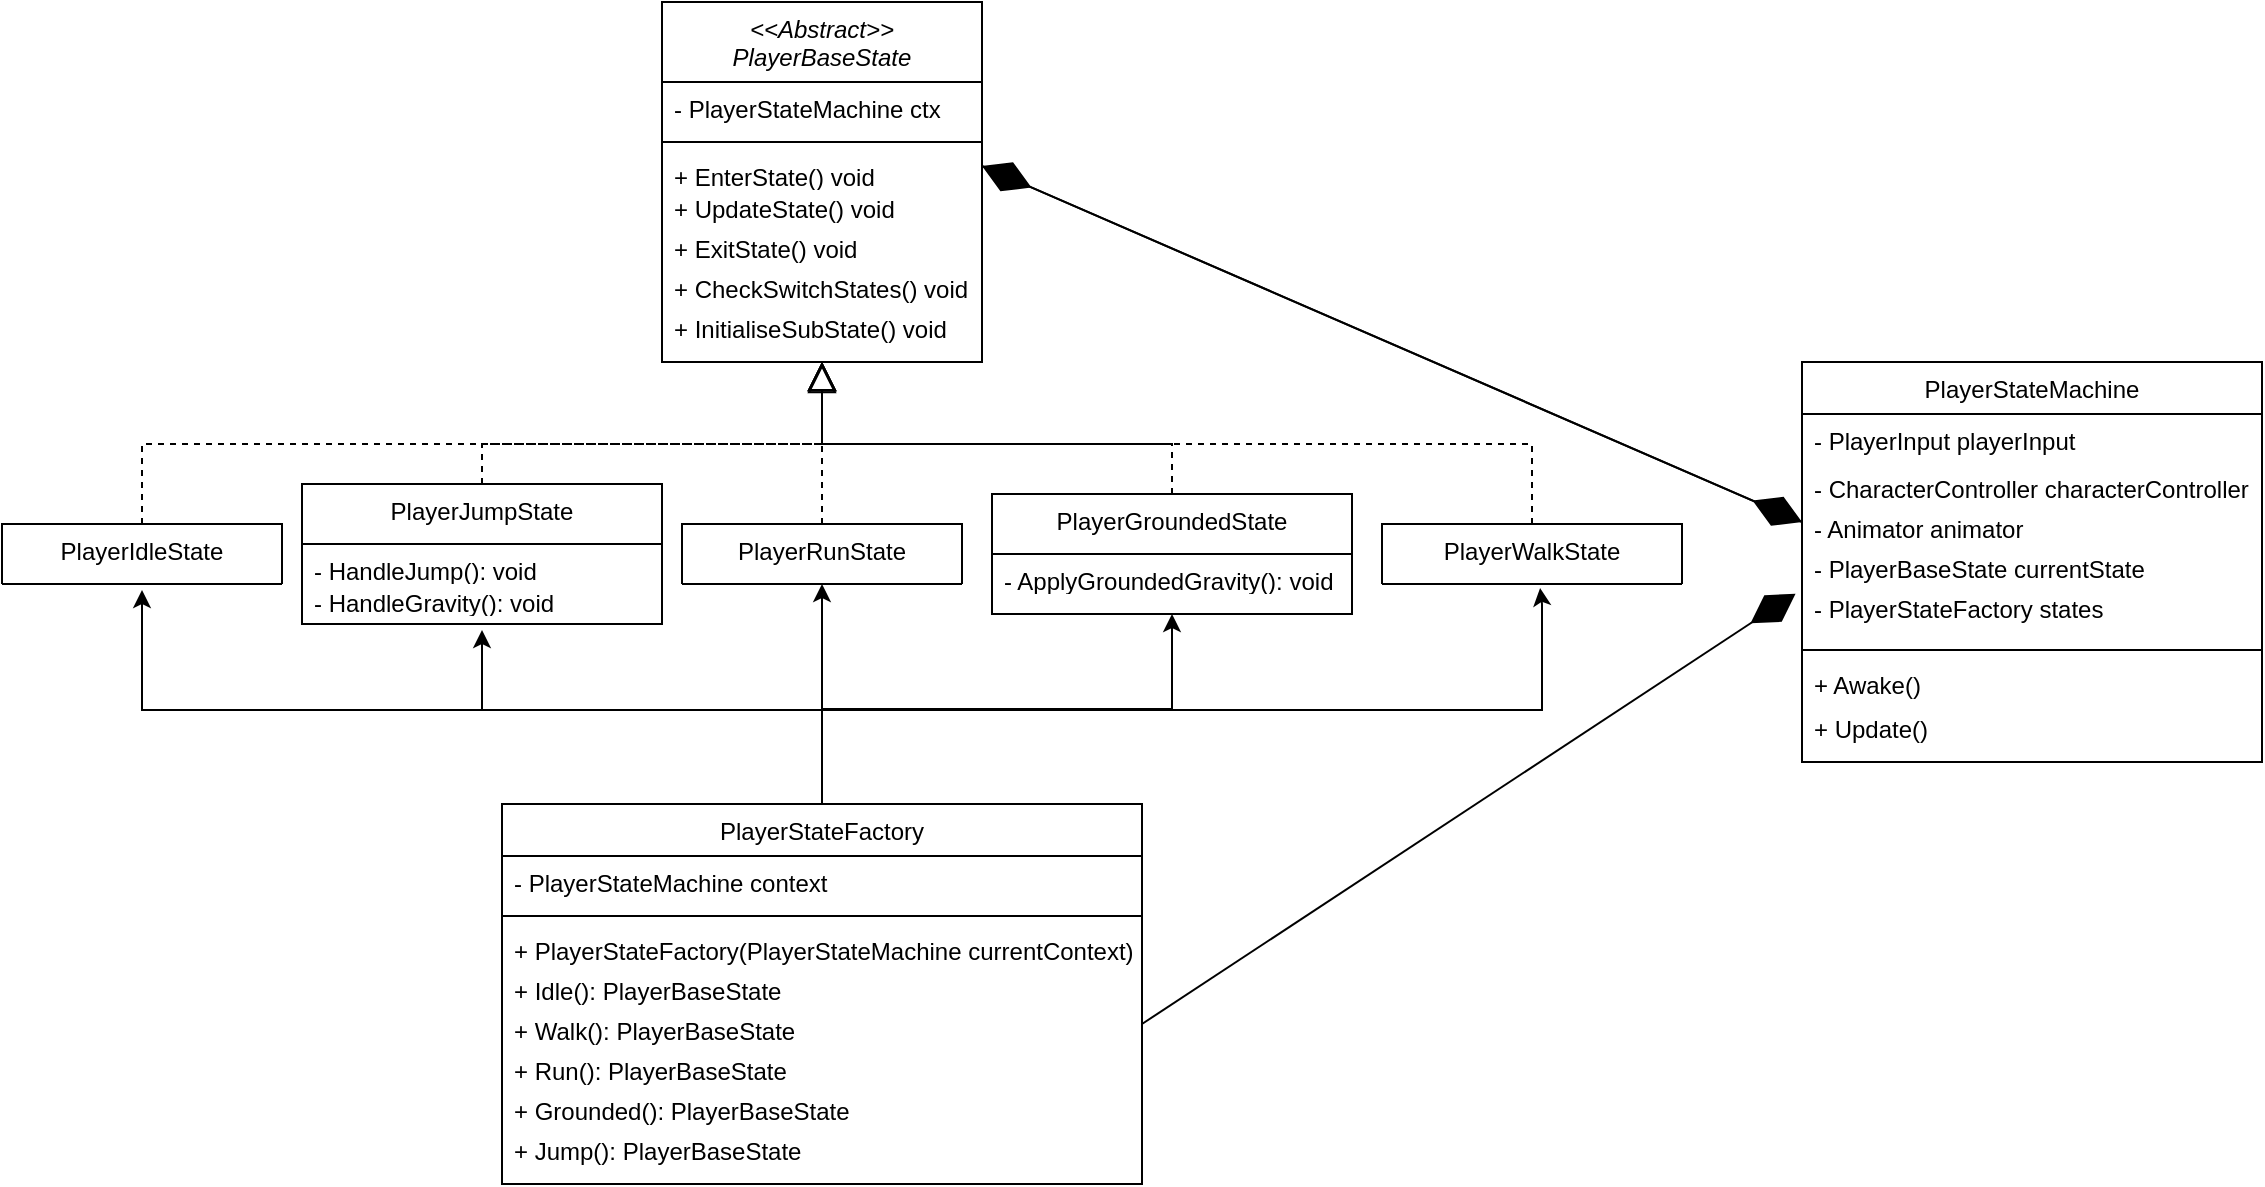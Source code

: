 <mxfile version="24.8.6">
  <diagram id="C5RBs43oDa-KdzZeNtuy" name="Page-1">
    <mxGraphModel dx="1224" dy="794" grid="1" gridSize="10" guides="1" tooltips="1" connect="1" arrows="1" fold="1" page="1" pageScale="1" pageWidth="1169" pageHeight="827" math="0" shadow="0">
      <root>
        <mxCell id="WIyWlLk6GJQsqaUBKTNV-0" />
        <mxCell id="WIyWlLk6GJQsqaUBKTNV-1" parent="WIyWlLk6GJQsqaUBKTNV-0" />
        <mxCell id="zkfFHV4jXpPFQw0GAbJ--0" value="&lt;&lt;Abstract&gt;&gt;&#xa;PlayerBaseState" style="swimlane;fontStyle=2;align=center;verticalAlign=top;childLayout=stackLayout;horizontal=1;startSize=40;horizontalStack=0;resizeParent=1;resizeLast=0;collapsible=1;marginBottom=0;rounded=0;shadow=0;strokeWidth=1;" parent="WIyWlLk6GJQsqaUBKTNV-1" vertex="1">
          <mxGeometry x="330" y="39" width="160" height="180" as="geometry">
            <mxRectangle x="210" y="30" width="160" height="26" as="alternateBounds" />
          </mxGeometry>
        </mxCell>
        <mxCell id="IB5n-BbZz4zAIHmxUB1l-0" value="- PlayerStateMachine ctx" style="text;align=left;verticalAlign=top;spacingLeft=4;spacingRight=4;overflow=hidden;rotatable=0;points=[[0,0.5],[1,0.5]];portConstraint=eastwest;rounded=0;shadow=0;html=0;" parent="zkfFHV4jXpPFQw0GAbJ--0" vertex="1">
          <mxGeometry y="40" width="160" height="26" as="geometry" />
        </mxCell>
        <mxCell id="zkfFHV4jXpPFQw0GAbJ--4" value="" style="line;html=1;strokeWidth=1;align=left;verticalAlign=middle;spacingTop=-1;spacingLeft=3;spacingRight=3;rotatable=0;labelPosition=right;points=[];portConstraint=eastwest;" parent="zkfFHV4jXpPFQw0GAbJ--0" vertex="1">
          <mxGeometry y="66" width="160" height="8" as="geometry" />
        </mxCell>
        <mxCell id="zkfFHV4jXpPFQw0GAbJ--5" value="+ EnterState() void" style="text;align=left;verticalAlign=top;spacingLeft=4;spacingRight=4;overflow=hidden;rotatable=0;points=[[0,0.5],[1,0.5]];portConstraint=eastwest;" parent="zkfFHV4jXpPFQw0GAbJ--0" vertex="1">
          <mxGeometry y="74" width="160" height="16" as="geometry" />
        </mxCell>
        <mxCell id="IB5n-BbZz4zAIHmxUB1l-1" value="+ UpdateState() void" style="text;align=left;verticalAlign=top;spacingLeft=4;spacingRight=4;overflow=hidden;rotatable=0;points=[[0,0.5],[1,0.5]];portConstraint=eastwest;" parent="zkfFHV4jXpPFQw0GAbJ--0" vertex="1">
          <mxGeometry y="90" width="160" height="20" as="geometry" />
        </mxCell>
        <mxCell id="IB5n-BbZz4zAIHmxUB1l-2" value="+ ExitState() void&#xa;" style="text;align=left;verticalAlign=top;spacingLeft=4;spacingRight=4;overflow=hidden;rotatable=0;points=[[0,0.5],[1,0.5]];portConstraint=eastwest;" parent="zkfFHV4jXpPFQw0GAbJ--0" vertex="1">
          <mxGeometry y="110" width="160" height="20" as="geometry" />
        </mxCell>
        <mxCell id="IB5n-BbZz4zAIHmxUB1l-3" value="+ CheckSwitchStates() void" style="text;align=left;verticalAlign=top;spacingLeft=4;spacingRight=4;overflow=hidden;rotatable=0;points=[[0,0.5],[1,0.5]];portConstraint=eastwest;" parent="zkfFHV4jXpPFQw0GAbJ--0" vertex="1">
          <mxGeometry y="130" width="160" height="20" as="geometry" />
        </mxCell>
        <mxCell id="IB5n-BbZz4zAIHmxUB1l-4" value="+ InitialiseSubState() void" style="text;align=left;verticalAlign=top;spacingLeft=4;spacingRight=4;overflow=hidden;rotatable=0;points=[[0,0.5],[1,0.5]];portConstraint=eastwest;" parent="zkfFHV4jXpPFQw0GAbJ--0" vertex="1">
          <mxGeometry y="150" width="160" height="20" as="geometry" />
        </mxCell>
        <mxCell id="w8jK2SC4gONSUmJFIeY4-33" style="edgeStyle=orthogonalEdgeStyle;rounded=0;orthogonalLoop=1;jettySize=auto;html=1;exitX=0.5;exitY=0;exitDx=0;exitDy=0;entryX=0.5;entryY=1;entryDx=0;entryDy=0;" edge="1" parent="WIyWlLk6GJQsqaUBKTNV-1" source="zkfFHV4jXpPFQw0GAbJ--13" target="w8jK2SC4gONSUmJFIeY4-4">
          <mxGeometry relative="1" as="geometry" />
        </mxCell>
        <mxCell id="w8jK2SC4gONSUmJFIeY4-34" style="edgeStyle=orthogonalEdgeStyle;rounded=0;orthogonalLoop=1;jettySize=auto;html=1;exitX=0.5;exitY=0;exitDx=0;exitDy=0;entryX=0.527;entryY=1.066;entryDx=0;entryDy=0;entryPerimeter=0;" edge="1" parent="WIyWlLk6GJQsqaUBKTNV-1" target="w8jK2SC4gONSUmJFIeY4-14">
          <mxGeometry relative="1" as="geometry">
            <mxPoint x="410" y="443" as="sourcePoint" />
            <mxPoint x="802.5" y="333" as="targetPoint" />
            <Array as="points">
              <mxPoint x="410" y="393" />
              <mxPoint x="770" y="393" />
              <mxPoint x="770" y="340" />
              <mxPoint x="769" y="340" />
            </Array>
          </mxGeometry>
        </mxCell>
        <mxCell id="w8jK2SC4gONSUmJFIeY4-35" style="edgeStyle=orthogonalEdgeStyle;rounded=0;orthogonalLoop=1;jettySize=auto;html=1;exitX=0.5;exitY=0;exitDx=0;exitDy=0;entryX=0.5;entryY=1;entryDx=0;entryDy=0;" edge="1" parent="WIyWlLk6GJQsqaUBKTNV-1">
          <mxGeometry relative="1" as="geometry">
            <mxPoint x="410" y="443" as="sourcePoint" />
            <mxPoint x="240" y="353" as="targetPoint" />
            <Array as="points">
              <mxPoint x="410" y="393" />
              <mxPoint x="240" y="393" />
            </Array>
          </mxGeometry>
        </mxCell>
        <mxCell id="w8jK2SC4gONSUmJFIeY4-36" style="edgeStyle=orthogonalEdgeStyle;rounded=0;orthogonalLoop=1;jettySize=auto;html=1;exitX=0.5;exitY=0;exitDx=0;exitDy=0;entryX=0.5;entryY=1;entryDx=0;entryDy=0;" edge="1" parent="WIyWlLk6GJQsqaUBKTNV-1">
          <mxGeometry relative="1" as="geometry">
            <mxPoint x="410" y="443" as="sourcePoint" />
            <mxPoint x="70" y="333" as="targetPoint" />
            <Array as="points">
              <mxPoint x="410" y="393" />
              <mxPoint x="70" y="393" />
            </Array>
          </mxGeometry>
        </mxCell>
        <mxCell id="zkfFHV4jXpPFQw0GAbJ--13" value="PlayerStateFactory" style="swimlane;fontStyle=0;align=center;verticalAlign=top;childLayout=stackLayout;horizontal=1;startSize=26;horizontalStack=0;resizeParent=1;resizeLast=0;collapsible=1;marginBottom=0;rounded=0;shadow=0;strokeWidth=1;" parent="WIyWlLk6GJQsqaUBKTNV-1" vertex="1">
          <mxGeometry x="250" y="440" width="320" height="190" as="geometry">
            <mxRectangle x="340" y="380" width="170" height="26" as="alternateBounds" />
          </mxGeometry>
        </mxCell>
        <mxCell id="zkfFHV4jXpPFQw0GAbJ--14" value="- PlayerStateMachine context" style="text;align=left;verticalAlign=top;spacingLeft=4;spacingRight=4;overflow=hidden;rotatable=0;points=[[0,0.5],[1,0.5]];portConstraint=eastwest;" parent="zkfFHV4jXpPFQw0GAbJ--13" vertex="1">
          <mxGeometry y="26" width="320" height="26" as="geometry" />
        </mxCell>
        <mxCell id="zkfFHV4jXpPFQw0GAbJ--15" value="" style="line;html=1;strokeWidth=1;align=left;verticalAlign=middle;spacingTop=-1;spacingLeft=3;spacingRight=3;rotatable=0;labelPosition=right;points=[];portConstraint=eastwest;" parent="zkfFHV4jXpPFQw0GAbJ--13" vertex="1">
          <mxGeometry y="52" width="320" height="8" as="geometry" />
        </mxCell>
        <mxCell id="IB5n-BbZz4zAIHmxUB1l-7" value="+ PlayerStateFactory(PlayerStateMachine currentContext)" style="text;align=left;verticalAlign=top;spacingLeft=4;spacingRight=4;overflow=hidden;rotatable=0;points=[[0,0.5],[1,0.5]];portConstraint=eastwest;" parent="zkfFHV4jXpPFQw0GAbJ--13" vertex="1">
          <mxGeometry y="60" width="320" height="20" as="geometry" />
        </mxCell>
        <mxCell id="IB5n-BbZz4zAIHmxUB1l-8" value="+ Idle(): PlayerBaseState" style="text;align=left;verticalAlign=top;spacingLeft=4;spacingRight=4;overflow=hidden;rotatable=0;points=[[0,0.5],[1,0.5]];portConstraint=eastwest;" parent="zkfFHV4jXpPFQw0GAbJ--13" vertex="1">
          <mxGeometry y="80" width="320" height="20" as="geometry" />
        </mxCell>
        <mxCell id="IB5n-BbZz4zAIHmxUB1l-9" value="+ Walk(): PlayerBaseState" style="text;align=left;verticalAlign=top;spacingLeft=4;spacingRight=4;overflow=hidden;rotatable=0;points=[[0,0.5],[1,0.5]];portConstraint=eastwest;" parent="zkfFHV4jXpPFQw0GAbJ--13" vertex="1">
          <mxGeometry y="100" width="320" height="20" as="geometry" />
        </mxCell>
        <mxCell id="w8jK2SC4gONSUmJFIeY4-0" value="+ Run(): PlayerBaseState" style="text;align=left;verticalAlign=top;spacingLeft=4;spacingRight=4;overflow=hidden;rotatable=0;points=[[0,0.5],[1,0.5]];portConstraint=eastwest;" vertex="1" parent="zkfFHV4jXpPFQw0GAbJ--13">
          <mxGeometry y="120" width="320" height="20" as="geometry" />
        </mxCell>
        <mxCell id="w8jK2SC4gONSUmJFIeY4-1" value="+ Grounded(): PlayerBaseState" style="text;align=left;verticalAlign=top;spacingLeft=4;spacingRight=4;overflow=hidden;rotatable=0;points=[[0,0.5],[1,0.5]];portConstraint=eastwest;" vertex="1" parent="zkfFHV4jXpPFQw0GAbJ--13">
          <mxGeometry y="140" width="320" height="20" as="geometry" />
        </mxCell>
        <mxCell id="w8jK2SC4gONSUmJFIeY4-2" value="+ Jump(): PlayerBaseState" style="text;align=left;verticalAlign=top;spacingLeft=4;spacingRight=4;overflow=hidden;rotatable=0;points=[[0,0.5],[1,0.5]];portConstraint=eastwest;" vertex="1" parent="zkfFHV4jXpPFQw0GAbJ--13">
          <mxGeometry y="160" width="320" height="20" as="geometry" />
        </mxCell>
        <mxCell id="zkfFHV4jXpPFQw0GAbJ--17" value="PlayerStateMachine" style="swimlane;fontStyle=0;align=center;verticalAlign=top;childLayout=stackLayout;horizontal=1;startSize=26;horizontalStack=0;resizeParent=1;resizeLast=0;collapsible=1;marginBottom=0;rounded=0;shadow=0;strokeWidth=1;" parent="WIyWlLk6GJQsqaUBKTNV-1" vertex="1">
          <mxGeometry x="900" y="219" width="230" height="200" as="geometry">
            <mxRectangle x="550" y="140" width="160" height="26" as="alternateBounds" />
          </mxGeometry>
        </mxCell>
        <mxCell id="zkfFHV4jXpPFQw0GAbJ--18" value="- PlayerInput playerInput" style="text;align=left;verticalAlign=top;spacingLeft=4;spacingRight=4;overflow=hidden;rotatable=0;points=[[0,0.5],[1,0.5]];portConstraint=eastwest;" parent="zkfFHV4jXpPFQw0GAbJ--17" vertex="1">
          <mxGeometry y="26" width="230" height="24" as="geometry" />
        </mxCell>
        <mxCell id="zkfFHV4jXpPFQw0GAbJ--19" value="- CharacterController characterController" style="text;align=left;verticalAlign=top;spacingLeft=4;spacingRight=4;overflow=hidden;rotatable=0;points=[[0,0.5],[1,0.5]];portConstraint=eastwest;rounded=0;shadow=0;html=0;" parent="zkfFHV4jXpPFQw0GAbJ--17" vertex="1">
          <mxGeometry y="50" width="230" height="20" as="geometry" />
        </mxCell>
        <mxCell id="zkfFHV4jXpPFQw0GAbJ--20" value="- Animator animator" style="text;align=left;verticalAlign=top;spacingLeft=4;spacingRight=4;overflow=hidden;rotatable=0;points=[[0,0.5],[1,0.5]];portConstraint=eastwest;rounded=0;shadow=0;html=0;" parent="zkfFHV4jXpPFQw0GAbJ--17" vertex="1">
          <mxGeometry y="70" width="230" height="20" as="geometry" />
        </mxCell>
        <mxCell id="zkfFHV4jXpPFQw0GAbJ--21" value="- PlayerBaseState currentState" style="text;align=left;verticalAlign=top;spacingLeft=4;spacingRight=4;overflow=hidden;rotatable=0;points=[[0,0.5],[1,0.5]];portConstraint=eastwest;rounded=0;shadow=0;html=0;" parent="zkfFHV4jXpPFQw0GAbJ--17" vertex="1">
          <mxGeometry y="90" width="230" height="20" as="geometry" />
        </mxCell>
        <mxCell id="zkfFHV4jXpPFQw0GAbJ--22" value="- PlayerStateFactory states" style="text;align=left;verticalAlign=top;spacingLeft=4;spacingRight=4;overflow=hidden;rotatable=0;points=[[0,0.5],[1,0.5]];portConstraint=eastwest;rounded=0;shadow=0;html=0;" parent="zkfFHV4jXpPFQw0GAbJ--17" vertex="1">
          <mxGeometry y="110" width="230" height="30" as="geometry" />
        </mxCell>
        <mxCell id="zkfFHV4jXpPFQw0GAbJ--23" value="" style="line;html=1;strokeWidth=1;align=left;verticalAlign=middle;spacingTop=-1;spacingLeft=3;spacingRight=3;rotatable=0;labelPosition=right;points=[];portConstraint=eastwest;" parent="zkfFHV4jXpPFQw0GAbJ--17" vertex="1">
          <mxGeometry y="140" width="230" height="8" as="geometry" />
        </mxCell>
        <mxCell id="zkfFHV4jXpPFQw0GAbJ--24" value="+ Awake()" style="text;align=left;verticalAlign=top;spacingLeft=4;spacingRight=4;overflow=hidden;rotatable=0;points=[[0,0.5],[1,0.5]];portConstraint=eastwest;" parent="zkfFHV4jXpPFQw0GAbJ--17" vertex="1">
          <mxGeometry y="148" width="230" height="22" as="geometry" />
        </mxCell>
        <mxCell id="zkfFHV4jXpPFQw0GAbJ--25" value="+ Update()" style="text;align=left;verticalAlign=top;spacingLeft=4;spacingRight=4;overflow=hidden;rotatable=0;points=[[0,0.5],[1,0.5]];portConstraint=eastwest;" parent="zkfFHV4jXpPFQw0GAbJ--17" vertex="1">
          <mxGeometry y="170" width="230" height="26" as="geometry" />
        </mxCell>
        <mxCell id="w8jK2SC4gONSUmJFIeY4-4" value="PlayerGroundedState" style="swimlane;fontStyle=0;align=center;verticalAlign=top;childLayout=stackLayout;horizontal=1;startSize=30;horizontalStack=0;resizeParent=1;resizeLast=0;collapsible=1;marginBottom=0;rounded=0;shadow=0;strokeWidth=1;" vertex="1" parent="WIyWlLk6GJQsqaUBKTNV-1">
          <mxGeometry x="495" y="285" width="180" height="60" as="geometry">
            <mxRectangle x="210" y="30" width="160" height="26" as="alternateBounds" />
          </mxGeometry>
        </mxCell>
        <mxCell id="w8jK2SC4gONSUmJFIeY4-7" value="- ApplyGroundedGravity(): void" style="text;align=left;verticalAlign=top;spacingLeft=4;spacingRight=4;overflow=hidden;rotatable=0;points=[[0,0.5],[1,0.5]];portConstraint=eastwest;fontStyle=0" vertex="1" parent="w8jK2SC4gONSUmJFIeY4-4">
          <mxGeometry y="30" width="180" height="16" as="geometry" />
        </mxCell>
        <mxCell id="w8jK2SC4gONSUmJFIeY4-12" value="PlayerIdleState" style="swimlane;fontStyle=0;align=center;verticalAlign=top;childLayout=stackLayout;horizontal=1;startSize=30;horizontalStack=0;resizeParent=1;resizeLast=0;collapsible=1;marginBottom=0;rounded=0;shadow=0;strokeWidth=1;" vertex="1" parent="WIyWlLk6GJQsqaUBKTNV-1">
          <mxGeometry y="300" width="140" height="30" as="geometry">
            <mxRectangle x="210" y="30" width="160" height="26" as="alternateBounds" />
          </mxGeometry>
        </mxCell>
        <mxCell id="w8jK2SC4gONSUmJFIeY4-14" value="PlayerWalkState" style="swimlane;fontStyle=0;align=center;verticalAlign=top;childLayout=stackLayout;horizontal=1;startSize=30;horizontalStack=0;resizeParent=1;resizeLast=0;collapsible=1;marginBottom=0;rounded=0;shadow=0;strokeWidth=1;" vertex="1" parent="WIyWlLk6GJQsqaUBKTNV-1">
          <mxGeometry x="690" y="300" width="150" height="30" as="geometry">
            <mxRectangle x="210" y="30" width="160" height="26" as="alternateBounds" />
          </mxGeometry>
        </mxCell>
        <mxCell id="w8jK2SC4gONSUmJFIeY4-15" value="PlayerRunState" style="swimlane;fontStyle=0;align=center;verticalAlign=top;childLayout=stackLayout;horizontal=1;startSize=30;horizontalStack=0;resizeParent=1;resizeLast=0;collapsible=1;marginBottom=0;rounded=0;shadow=0;strokeWidth=1;" vertex="1" parent="WIyWlLk6GJQsqaUBKTNV-1">
          <mxGeometry x="340" y="300" width="140" height="30" as="geometry">
            <mxRectangle x="210" y="30" width="160" height="26" as="alternateBounds" />
          </mxGeometry>
        </mxCell>
        <mxCell id="w8jK2SC4gONSUmJFIeY4-17" value="PlayerJumpState" style="swimlane;fontStyle=0;align=center;verticalAlign=top;childLayout=stackLayout;horizontal=1;startSize=30;horizontalStack=0;resizeParent=1;resizeLast=0;collapsible=1;marginBottom=0;rounded=0;shadow=0;strokeWidth=1;" vertex="1" parent="WIyWlLk6GJQsqaUBKTNV-1">
          <mxGeometry x="150" y="280" width="180" height="70" as="geometry">
            <mxRectangle x="210" y="30" width="160" height="26" as="alternateBounds" />
          </mxGeometry>
        </mxCell>
        <mxCell id="w8jK2SC4gONSUmJFIeY4-18" value="- HandleJump(): void" style="text;align=left;verticalAlign=top;spacingLeft=4;spacingRight=4;overflow=hidden;rotatable=0;points=[[0,0.5],[1,0.5]];portConstraint=eastwest;fontStyle=0" vertex="1" parent="w8jK2SC4gONSUmJFIeY4-17">
          <mxGeometry y="30" width="180" height="16" as="geometry" />
        </mxCell>
        <mxCell id="w8jK2SC4gONSUmJFIeY4-19" value="- HandleGravity(): void" style="text;align=left;verticalAlign=top;spacingLeft=4;spacingRight=4;overflow=hidden;rotatable=0;points=[[0,0.5],[1,0.5]];portConstraint=eastwest;fontStyle=0" vertex="1" parent="w8jK2SC4gONSUmJFIeY4-17">
          <mxGeometry y="46" width="180" height="16" as="geometry" />
        </mxCell>
        <mxCell id="w8jK2SC4gONSUmJFIeY4-25" value="" style="endArrow=classic;html=1;rounded=0;exitX=0.5;exitY=0;exitDx=0;exitDy=0;entryX=0.5;entryY=1;entryDx=0;entryDy=0;" edge="1" parent="WIyWlLk6GJQsqaUBKTNV-1" source="zkfFHV4jXpPFQw0GAbJ--13" target="w8jK2SC4gONSUmJFIeY4-15">
          <mxGeometry width="50" height="50" relative="1" as="geometry">
            <mxPoint x="380" y="530" as="sourcePoint" />
            <mxPoint x="500" y="440" as="targetPoint" />
          </mxGeometry>
        </mxCell>
        <mxCell id="w8jK2SC4gONSUmJFIeY4-29" value="" style="endArrow=block;dashed=1;endFill=0;endSize=12;html=1;rounded=0;exitX=0.5;exitY=0;exitDx=0;exitDy=0;entryX=0.5;entryY=1;entryDx=0;entryDy=0;" edge="1" parent="WIyWlLk6GJQsqaUBKTNV-1" source="w8jK2SC4gONSUmJFIeY4-17" target="zkfFHV4jXpPFQw0GAbJ--0">
          <mxGeometry width="160" relative="1" as="geometry">
            <mxPoint x="120" y="310" as="sourcePoint" />
            <mxPoint x="300" y="229" as="targetPoint" />
            <Array as="points">
              <mxPoint x="240" y="260" />
              <mxPoint x="410" y="260" />
            </Array>
          </mxGeometry>
        </mxCell>
        <mxCell id="w8jK2SC4gONSUmJFIeY4-30" value="" style="endArrow=block;dashed=1;endFill=0;endSize=12;html=1;rounded=0;exitX=0.5;exitY=0;exitDx=0;exitDy=0;entryX=0.5;entryY=1;entryDx=0;entryDy=0;" edge="1" parent="WIyWlLk6GJQsqaUBKTNV-1" source="w8jK2SC4gONSUmJFIeY4-15" target="zkfFHV4jXpPFQw0GAbJ--0">
          <mxGeometry width="160" relative="1" as="geometry">
            <mxPoint x="250" y="290" as="sourcePoint" />
            <mxPoint x="300" y="229" as="targetPoint" />
          </mxGeometry>
        </mxCell>
        <mxCell id="w8jK2SC4gONSUmJFIeY4-31" value="" style="endArrow=block;dashed=1;endFill=0;endSize=12;html=1;rounded=0;exitX=0.5;exitY=0;exitDx=0;exitDy=0;entryX=0.5;entryY=1;entryDx=0;entryDy=0;" edge="1" parent="WIyWlLk6GJQsqaUBKTNV-1" source="w8jK2SC4gONSUmJFIeY4-4" target="zkfFHV4jXpPFQw0GAbJ--0">
          <mxGeometry width="160" relative="1" as="geometry">
            <mxPoint x="420" y="310" as="sourcePoint" />
            <mxPoint x="300" y="229" as="targetPoint" />
            <Array as="points">
              <mxPoint x="585" y="260" />
              <mxPoint x="410" y="260" />
            </Array>
          </mxGeometry>
        </mxCell>
        <mxCell id="w8jK2SC4gONSUmJFIeY4-38" value="" style="endArrow=block;dashed=1;endFill=0;endSize=12;html=1;rounded=0;exitX=0.5;exitY=0;exitDx=0;exitDy=0;entryX=0.5;entryY=1;entryDx=0;entryDy=0;" edge="1" parent="WIyWlLk6GJQsqaUBKTNV-1" source="w8jK2SC4gONSUmJFIeY4-12" target="zkfFHV4jXpPFQw0GAbJ--0">
          <mxGeometry width="160" relative="1" as="geometry">
            <mxPoint x="50" y="270" as="sourcePoint" />
            <mxPoint x="240" y="260" as="targetPoint" />
            <Array as="points">
              <mxPoint x="70" y="260" />
              <mxPoint x="410" y="260" />
            </Array>
          </mxGeometry>
        </mxCell>
        <mxCell id="w8jK2SC4gONSUmJFIeY4-39" value="" style="endArrow=block;dashed=1;endFill=0;endSize=12;html=1;rounded=0;exitX=0.5;exitY=0;exitDx=0;exitDy=0;" edge="1" parent="WIyWlLk6GJQsqaUBKTNV-1" source="w8jK2SC4gONSUmJFIeY4-14">
          <mxGeometry width="160" relative="1" as="geometry">
            <mxPoint x="600" y="320" as="sourcePoint" />
            <mxPoint x="410" y="220" as="targetPoint" />
            <Array as="points">
              <mxPoint x="765" y="260" />
              <mxPoint x="410" y="260" />
            </Array>
          </mxGeometry>
        </mxCell>
        <mxCell id="w8jK2SC4gONSUmJFIeY4-40" value="" style="endArrow=diamondThin;endFill=1;endSize=24;html=1;rounded=0;exitX=1;exitY=0.5;exitDx=0;exitDy=0;entryX=-0.014;entryY=0.195;entryDx=0;entryDy=0;entryPerimeter=0;" edge="1" parent="WIyWlLk6GJQsqaUBKTNV-1" source="IB5n-BbZz4zAIHmxUB1l-9" target="zkfFHV4jXpPFQw0GAbJ--22">
          <mxGeometry width="160" relative="1" as="geometry">
            <mxPoint x="430" y="360" as="sourcePoint" />
            <mxPoint x="590" y="360" as="targetPoint" />
          </mxGeometry>
        </mxCell>
        <mxCell id="w8jK2SC4gONSUmJFIeY4-42" value="" style="endArrow=diamondThin;endFill=1;endSize=24;html=1;rounded=0;exitX=1;exitY=0.5;exitDx=0;exitDy=0;entryX=0;entryY=0.5;entryDx=0;entryDy=0;" edge="1" parent="WIyWlLk6GJQsqaUBKTNV-1" source="zkfFHV4jXpPFQw0GAbJ--5" target="zkfFHV4jXpPFQw0GAbJ--20">
          <mxGeometry width="160" relative="1" as="geometry">
            <mxPoint x="550" y="110" as="sourcePoint" />
            <mxPoint x="710" y="110" as="targetPoint" />
          </mxGeometry>
        </mxCell>
        <mxCell id="w8jK2SC4gONSUmJFIeY4-43" value="" style="endArrow=diamondThin;endFill=1;endSize=24;html=1;rounded=0;exitX=0;exitY=0.5;exitDx=0;exitDy=0;entryX=1;entryY=0.5;entryDx=0;entryDy=0;" edge="1" parent="WIyWlLk6GJQsqaUBKTNV-1" source="zkfFHV4jXpPFQw0GAbJ--20" target="zkfFHV4jXpPFQw0GAbJ--5">
          <mxGeometry width="160" relative="1" as="geometry">
            <mxPoint x="520" y="350" as="sourcePoint" />
            <mxPoint x="530" y="100" as="targetPoint" />
          </mxGeometry>
        </mxCell>
      </root>
    </mxGraphModel>
  </diagram>
</mxfile>
